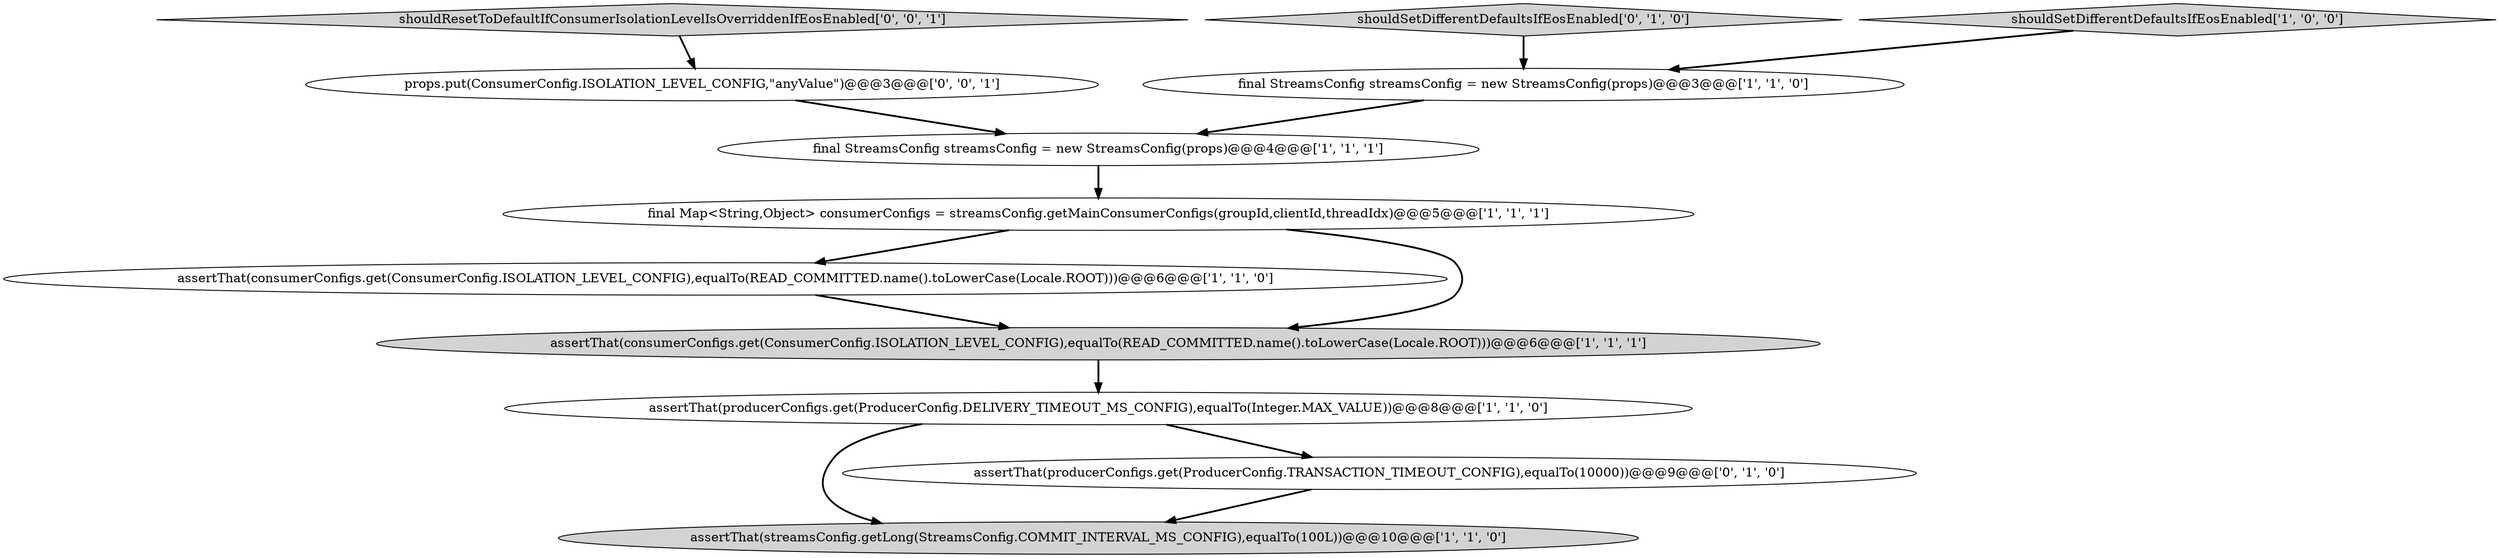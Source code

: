 digraph {
4 [style = filled, label = "final StreamsConfig streamsConfig = new StreamsConfig(props)@@@3@@@['1', '1', '0']", fillcolor = white, shape = ellipse image = "AAA0AAABBB1BBB"];
0 [style = filled, label = "final StreamsConfig streamsConfig = new StreamsConfig(props)@@@4@@@['1', '1', '1']", fillcolor = white, shape = ellipse image = "AAA0AAABBB1BBB"];
10 [style = filled, label = "props.put(ConsumerConfig.ISOLATION_LEVEL_CONFIG,\"anyValue\")@@@3@@@['0', '0', '1']", fillcolor = white, shape = ellipse image = "AAA0AAABBB3BBB"];
1 [style = filled, label = "assertThat(streamsConfig.getLong(StreamsConfig.COMMIT_INTERVAL_MS_CONFIG),equalTo(100L))@@@10@@@['1', '1', '0']", fillcolor = lightgray, shape = ellipse image = "AAA0AAABBB1BBB"];
11 [style = filled, label = "shouldResetToDefaultIfConsumerIsolationLevelIsOverriddenIfEosEnabled['0', '0', '1']", fillcolor = lightgray, shape = diamond image = "AAA0AAABBB3BBB"];
5 [style = filled, label = "final Map<String,Object> consumerConfigs = streamsConfig.getMainConsumerConfigs(groupId,clientId,threadIdx)@@@5@@@['1', '1', '1']", fillcolor = white, shape = ellipse image = "AAA0AAABBB1BBB"];
8 [style = filled, label = "shouldSetDifferentDefaultsIfEosEnabled['0', '1', '0']", fillcolor = lightgray, shape = diamond image = "AAA0AAABBB2BBB"];
2 [style = filled, label = "assertThat(producerConfigs.get(ProducerConfig.DELIVERY_TIMEOUT_MS_CONFIG),equalTo(Integer.MAX_VALUE))@@@8@@@['1', '1', '0']", fillcolor = white, shape = ellipse image = "AAA0AAABBB1BBB"];
7 [style = filled, label = "shouldSetDifferentDefaultsIfEosEnabled['1', '0', '0']", fillcolor = lightgray, shape = diamond image = "AAA0AAABBB1BBB"];
6 [style = filled, label = "assertThat(consumerConfigs.get(ConsumerConfig.ISOLATION_LEVEL_CONFIG),equalTo(READ_COMMITTED.name().toLowerCase(Locale.ROOT)))@@@6@@@['1', '1', '0']", fillcolor = white, shape = ellipse image = "AAA0AAABBB1BBB"];
3 [style = filled, label = "assertThat(consumerConfigs.get(ConsumerConfig.ISOLATION_LEVEL_CONFIG),equalTo(READ_COMMITTED.name().toLowerCase(Locale.ROOT)))@@@6@@@['1', '1', '1']", fillcolor = lightgray, shape = ellipse image = "AAA0AAABBB1BBB"];
9 [style = filled, label = "assertThat(producerConfigs.get(ProducerConfig.TRANSACTION_TIMEOUT_CONFIG),equalTo(10000))@@@9@@@['0', '1', '0']", fillcolor = white, shape = ellipse image = "AAA1AAABBB2BBB"];
2->9 [style = bold, label=""];
5->3 [style = bold, label=""];
11->10 [style = bold, label=""];
0->5 [style = bold, label=""];
7->4 [style = bold, label=""];
5->6 [style = bold, label=""];
9->1 [style = bold, label=""];
8->4 [style = bold, label=""];
2->1 [style = bold, label=""];
6->3 [style = bold, label=""];
3->2 [style = bold, label=""];
10->0 [style = bold, label=""];
4->0 [style = bold, label=""];
}
